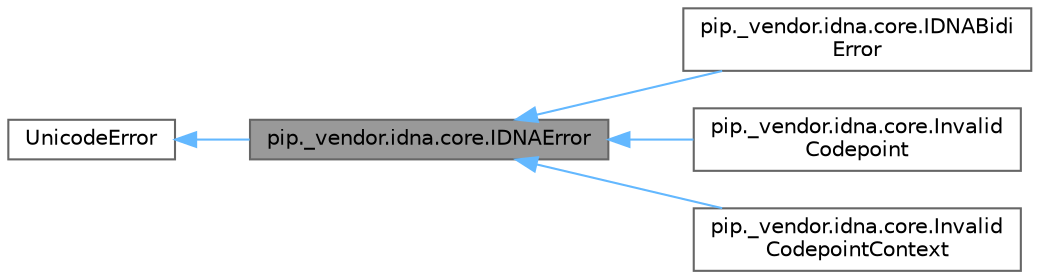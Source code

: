 digraph "pip._vendor.idna.core.IDNAError"
{
 // LATEX_PDF_SIZE
  bgcolor="transparent";
  edge [fontname=Helvetica,fontsize=10,labelfontname=Helvetica,labelfontsize=10];
  node [fontname=Helvetica,fontsize=10,shape=box,height=0.2,width=0.4];
  rankdir="LR";
  Node1 [id="Node000001",label="pip._vendor.idna.core.IDNAError",height=0.2,width=0.4,color="gray40", fillcolor="grey60", style="filled", fontcolor="black",tooltip=" "];
  Node2 -> Node1 [id="edge1_Node000001_Node000002",dir="back",color="steelblue1",style="solid",tooltip=" "];
  Node2 [id="Node000002",label="UnicodeError",height=0.2,width=0.4,color="gray40", fillcolor="white", style="filled",tooltip=" "];
  Node1 -> Node3 [id="edge2_Node000001_Node000003",dir="back",color="steelblue1",style="solid",tooltip=" "];
  Node3 [id="Node000003",label="pip._vendor.idna.core.IDNABidi\lError",height=0.2,width=0.4,color="gray40", fillcolor="white", style="filled",URL="$classpip_1_1__vendor_1_1idna_1_1core_1_1_i_d_n_a_bidi_error.html",tooltip=" "];
  Node1 -> Node4 [id="edge3_Node000001_Node000004",dir="back",color="steelblue1",style="solid",tooltip=" "];
  Node4 [id="Node000004",label="pip._vendor.idna.core.Invalid\lCodepoint",height=0.2,width=0.4,color="gray40", fillcolor="white", style="filled",URL="$classpip_1_1__vendor_1_1idna_1_1core_1_1_invalid_codepoint.html",tooltip=" "];
  Node1 -> Node5 [id="edge4_Node000001_Node000005",dir="back",color="steelblue1",style="solid",tooltip=" "];
  Node5 [id="Node000005",label="pip._vendor.idna.core.Invalid\lCodepointContext",height=0.2,width=0.4,color="gray40", fillcolor="white", style="filled",URL="$classpip_1_1__vendor_1_1idna_1_1core_1_1_invalid_codepoint_context.html",tooltip=" "];
}
